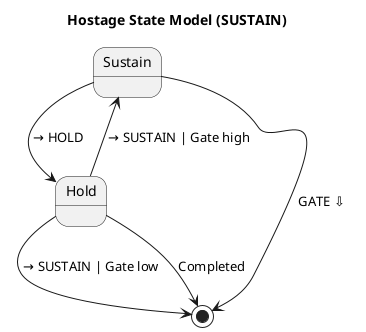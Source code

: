 @startuml
title Hostage State Model (SUSTAIN)

Sustain --> Hold : → HOLD
Sustain --> [*] : GATE ⇩

Hold --> Sustain : → SUSTAIN | Gate high
Hold --> [*] : → SUSTAIN | Gate low

Hold --> [*] : Completed

@enduml

